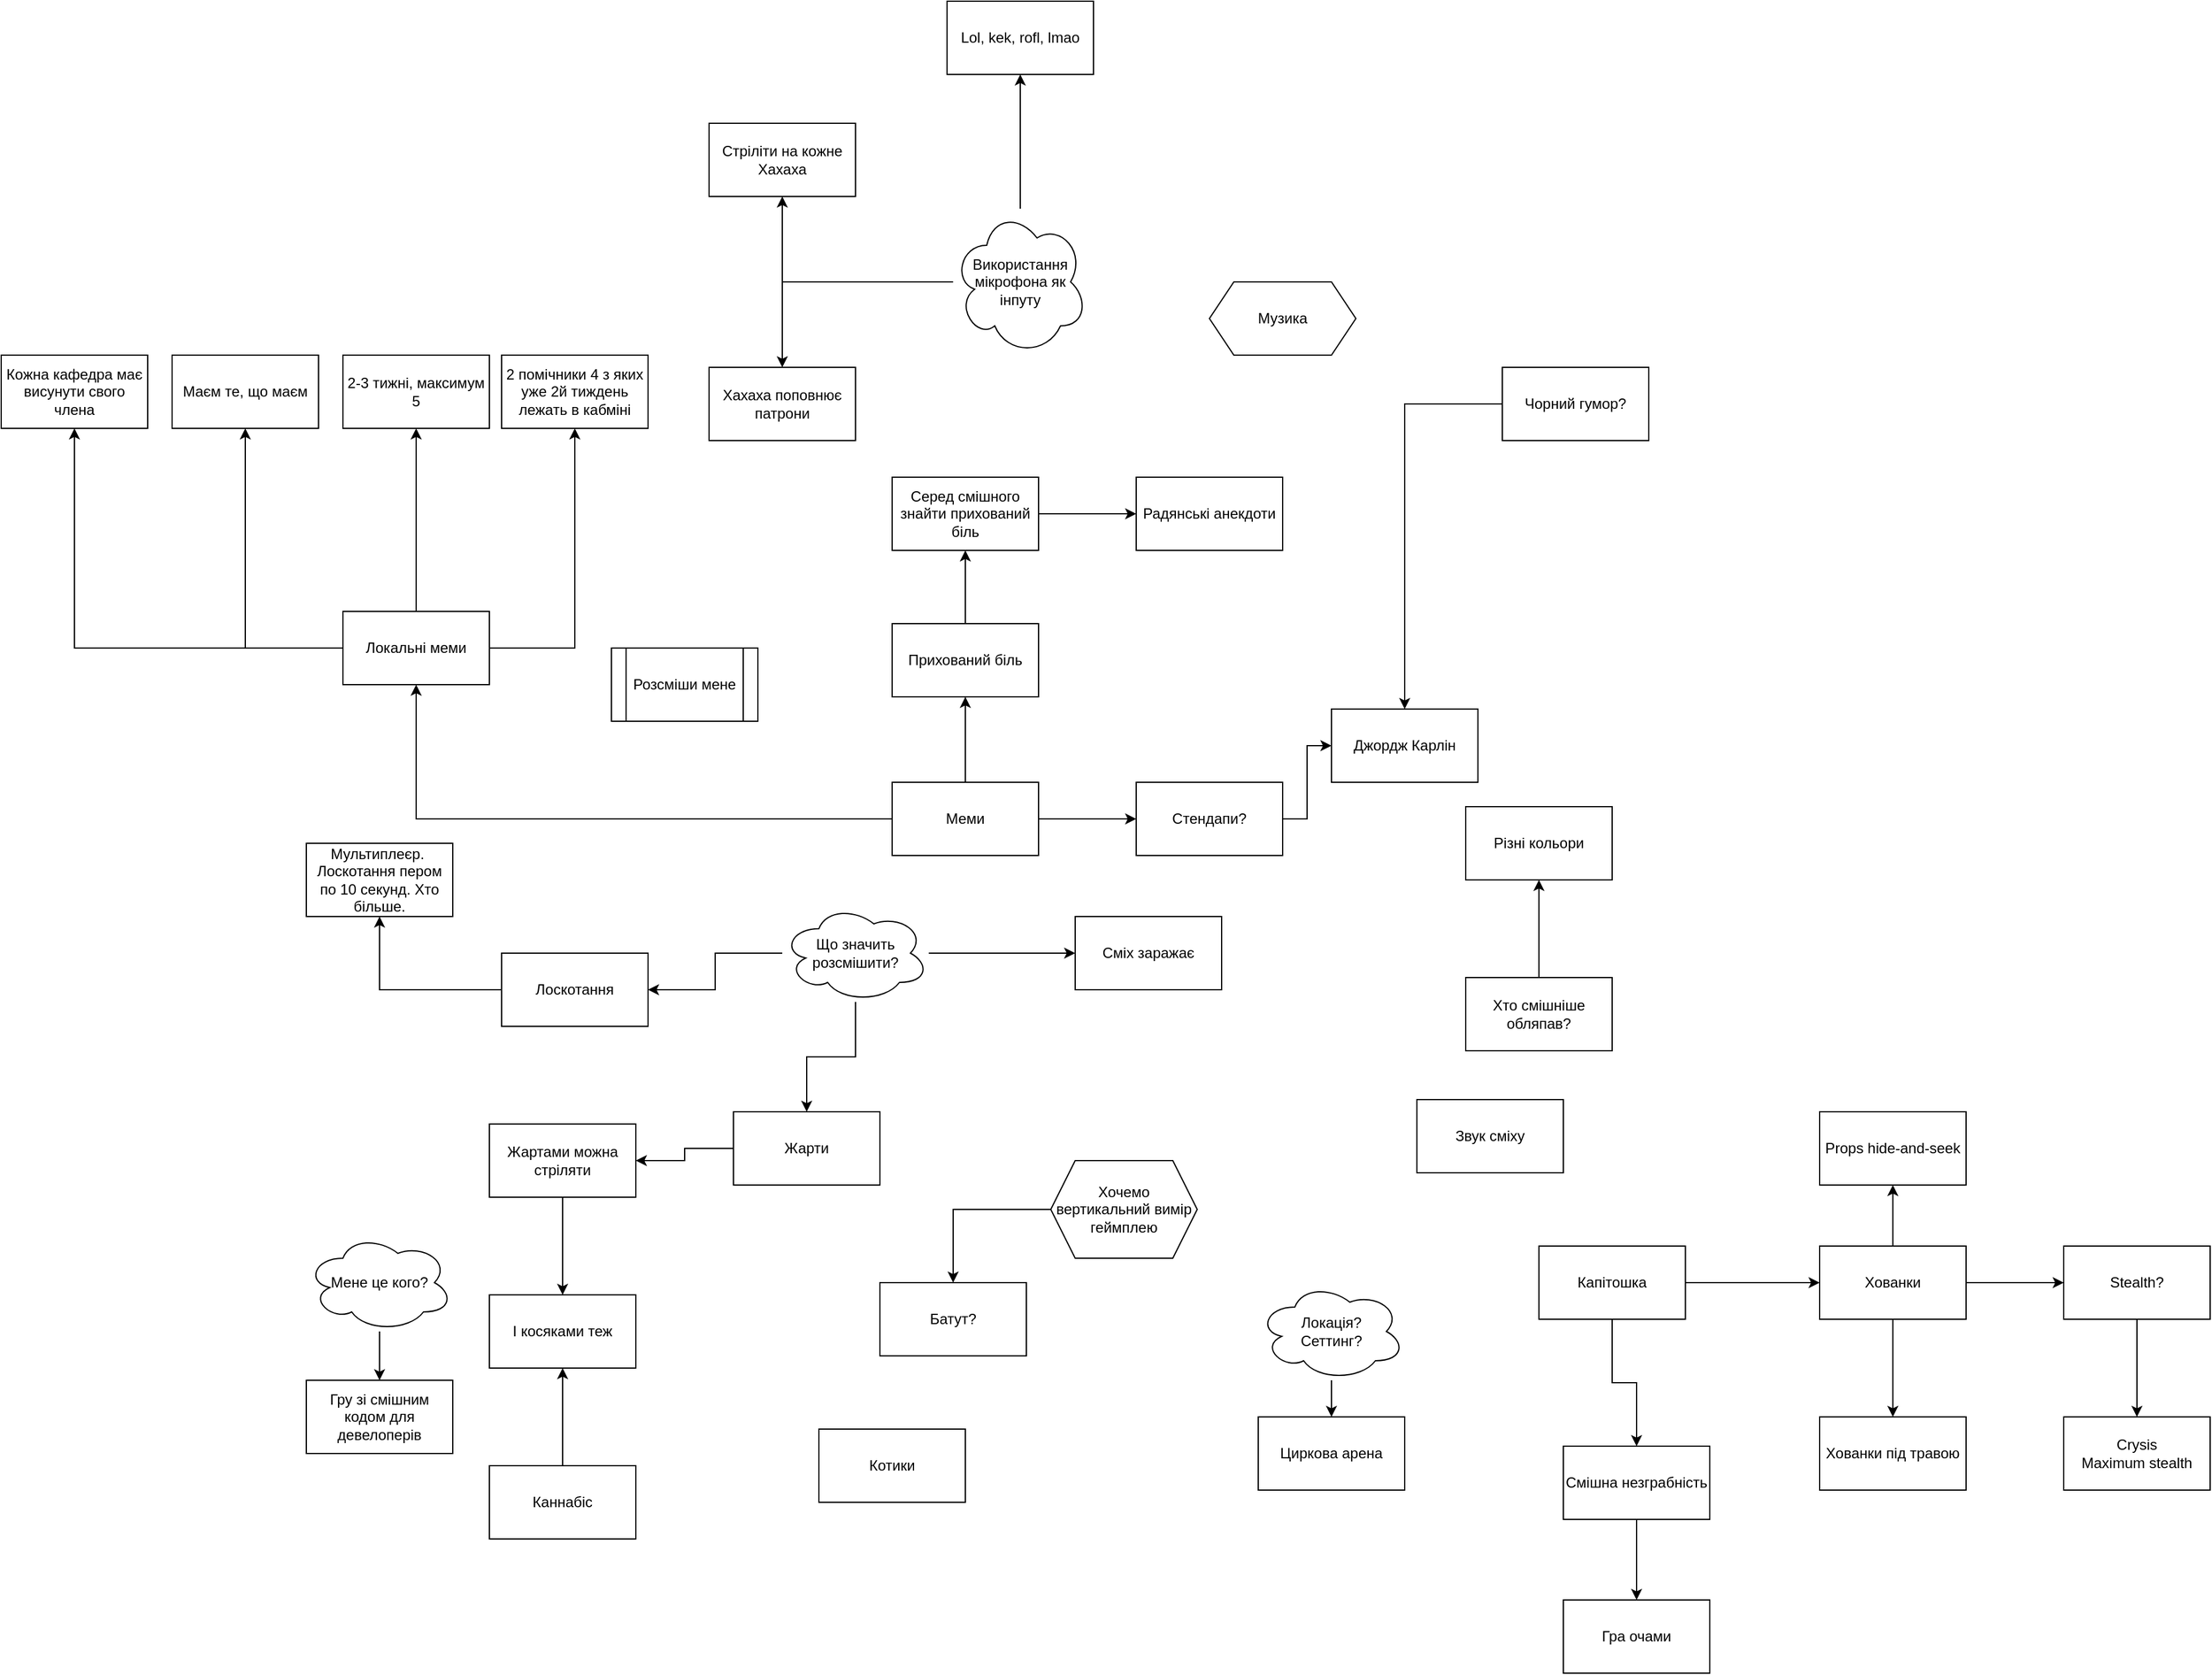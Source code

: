 <mxfile version="21.5.0" type="device">
  <diagram name="Page-1" id="KfN3-ES_ZNWc4N_3WJaF">
    <mxGraphModel dx="2922" dy="1833" grid="1" gridSize="10" guides="1" tooltips="1" connect="1" arrows="1" fold="1" page="1" pageScale="1" pageWidth="1169" pageHeight="827" math="0" shadow="0">
      <root>
        <mxCell id="0" />
        <mxCell id="1" parent="0" />
        <mxCell id="_0yapwOF6thnZx6yAsIb-8" style="edgeStyle=orthogonalEdgeStyle;rounded=0;orthogonalLoop=1;jettySize=auto;html=1;" edge="1" parent="1" source="_0yapwOF6thnZx6yAsIb-2" target="_0yapwOF6thnZx6yAsIb-9">
          <mxGeometry relative="1" as="geometry">
            <mxPoint x="340" y="-50.0" as="targetPoint" />
          </mxGeometry>
        </mxCell>
        <mxCell id="_0yapwOF6thnZx6yAsIb-2" value="Лоскотання" style="whiteSpace=wrap;html=1;" vertex="1" parent="1">
          <mxGeometry x="190" y="10" width="120" height="60" as="geometry" />
        </mxCell>
        <mxCell id="_0yapwOF6thnZx6yAsIb-4" value="Звук сміху" style="whiteSpace=wrap;html=1;" vertex="1" parent="1">
          <mxGeometry x="940" y="130" width="120" height="60" as="geometry" />
        </mxCell>
        <mxCell id="_0yapwOF6thnZx6yAsIb-7" style="rounded=0;orthogonalLoop=1;jettySize=auto;html=1;" edge="1" parent="1" source="_0yapwOF6thnZx6yAsIb-5" target="_0yapwOF6thnZx6yAsIb-6">
          <mxGeometry relative="1" as="geometry" />
        </mxCell>
        <mxCell id="_0yapwOF6thnZx6yAsIb-5" value="Мене це кого?" style="ellipse;shape=cloud;whiteSpace=wrap;html=1;" vertex="1" parent="1">
          <mxGeometry x="30" y="240" width="120" height="80" as="geometry" />
        </mxCell>
        <UserObject label="Гру зі смішним кодом для девелоперів" link="https://www.reddit.com/r/ProgrammerHumor/comments/9axy74/the_wonders_of_c/?rdt=42821" id="_0yapwOF6thnZx6yAsIb-6">
          <mxCell style="whiteSpace=wrap;html=1;" vertex="1" parent="1">
            <mxGeometry x="30" y="360" width="120" height="60" as="geometry" />
          </mxCell>
        </UserObject>
        <mxCell id="_0yapwOF6thnZx6yAsIb-9" value="Мультиплеєр.&amp;nbsp;&lt;br&gt;Лоскотання пером по 10 секунд. Хто більше." style="rounded=0;whiteSpace=wrap;html=1;" vertex="1" parent="1">
          <mxGeometry x="30" y="-80" width="120" height="60" as="geometry" />
        </mxCell>
        <mxCell id="_0yapwOF6thnZx6yAsIb-13" value="" style="edgeStyle=orthogonalEdgeStyle;rounded=0;orthogonalLoop=1;jettySize=auto;html=1;" edge="1" parent="1" source="_0yapwOF6thnZx6yAsIb-11" target="_0yapwOF6thnZx6yAsIb-12">
          <mxGeometry relative="1" as="geometry" />
        </mxCell>
        <mxCell id="_0yapwOF6thnZx6yAsIb-11" value="Локація?&lt;br&gt;Сеттинг?" style="ellipse;shape=cloud;whiteSpace=wrap;html=1;" vertex="1" parent="1">
          <mxGeometry x="810" y="280" width="120" height="80" as="geometry" />
        </mxCell>
        <mxCell id="_0yapwOF6thnZx6yAsIb-12" value="Циркова арена" style="whiteSpace=wrap;html=1;" vertex="1" parent="1">
          <mxGeometry x="810" y="390" width="120" height="60" as="geometry" />
        </mxCell>
        <mxCell id="_0yapwOF6thnZx6yAsIb-14" value="Батут?" style="whiteSpace=wrap;html=1;" vertex="1" parent="1">
          <mxGeometry x="500" y="280" width="120" height="60" as="geometry" />
        </mxCell>
        <mxCell id="_0yapwOF6thnZx6yAsIb-16" style="edgeStyle=orthogonalEdgeStyle;rounded=0;orthogonalLoop=1;jettySize=auto;html=1;" edge="1" parent="1" source="_0yapwOF6thnZx6yAsIb-15" target="_0yapwOF6thnZx6yAsIb-14">
          <mxGeometry relative="1" as="geometry" />
        </mxCell>
        <mxCell id="_0yapwOF6thnZx6yAsIb-15" value="Хочемо вертикальний вимір геймплею" style="shape=hexagon;perimeter=hexagonPerimeter2;whiteSpace=wrap;html=1;fixedSize=1;" vertex="1" parent="1">
          <mxGeometry x="640" y="180" width="120" height="80" as="geometry" />
        </mxCell>
        <mxCell id="_0yapwOF6thnZx6yAsIb-19" style="edgeStyle=orthogonalEdgeStyle;rounded=0;orthogonalLoop=1;jettySize=auto;html=1;" edge="1" parent="1" source="_0yapwOF6thnZx6yAsIb-68" target="_0yapwOF6thnZx6yAsIb-20">
          <mxGeometry relative="1" as="geometry">
            <mxPoint x="950" y="-40" as="targetPoint" />
            <mxPoint x="1040" y="20" as="sourcePoint" />
          </mxGeometry>
        </mxCell>
        <mxCell id="_0yapwOF6thnZx6yAsIb-20" value="Різні кольори" style="whiteSpace=wrap;html=1;" vertex="1" parent="1">
          <mxGeometry x="980" y="-110" width="120" height="60" as="geometry" />
        </mxCell>
        <mxCell id="_0yapwOF6thnZx6yAsIb-29" value="" style="edgeStyle=orthogonalEdgeStyle;rounded=0;orthogonalLoop=1;jettySize=auto;html=1;" edge="1" parent="1" source="_0yapwOF6thnZx6yAsIb-21" target="_0yapwOF6thnZx6yAsIb-28">
          <mxGeometry relative="1" as="geometry" />
        </mxCell>
        <mxCell id="_0yapwOF6thnZx6yAsIb-35" value="" style="edgeStyle=orthogonalEdgeStyle;rounded=0;orthogonalLoop=1;jettySize=auto;html=1;" edge="1" parent="1" source="_0yapwOF6thnZx6yAsIb-21" target="_0yapwOF6thnZx6yAsIb-34">
          <mxGeometry relative="1" as="geometry" />
        </mxCell>
        <mxCell id="_0yapwOF6thnZx6yAsIb-21" value="Меми" style="whiteSpace=wrap;html=1;" vertex="1" parent="1">
          <mxGeometry x="510" y="-130" width="120" height="60" as="geometry" />
        </mxCell>
        <mxCell id="_0yapwOF6thnZx6yAsIb-22" value="Котики" style="whiteSpace=wrap;html=1;" vertex="1" parent="1">
          <mxGeometry x="450" y="400" width="120" height="60" as="geometry" />
        </mxCell>
        <mxCell id="_0yapwOF6thnZx6yAsIb-50" style="edgeStyle=orthogonalEdgeStyle;rounded=0;orthogonalLoop=1;jettySize=auto;html=1;" edge="1" parent="1" source="_0yapwOF6thnZx6yAsIb-24" target="_0yapwOF6thnZx6yAsIb-48">
          <mxGeometry relative="1" as="geometry" />
        </mxCell>
        <mxCell id="_0yapwOF6thnZx6yAsIb-24" value="Каннабіс" style="whiteSpace=wrap;html=1;" vertex="1" parent="1">
          <mxGeometry x="180" y="430" width="120" height="60" as="geometry" />
        </mxCell>
        <mxCell id="_0yapwOF6thnZx6yAsIb-25" value="Розсміши мене" style="shape=process;whiteSpace=wrap;html=1;backgroundOutline=1;" vertex="1" parent="1">
          <mxGeometry x="280" y="-240" width="120" height="60" as="geometry" />
        </mxCell>
        <mxCell id="_0yapwOF6thnZx6yAsIb-79" value="" style="edgeStyle=orthogonalEdgeStyle;rounded=0;orthogonalLoop=1;jettySize=auto;html=1;" edge="1" parent="1" source="_0yapwOF6thnZx6yAsIb-26" target="_0yapwOF6thnZx6yAsIb-78">
          <mxGeometry relative="1" as="geometry" />
        </mxCell>
        <mxCell id="_0yapwOF6thnZx6yAsIb-81" style="edgeStyle=orthogonalEdgeStyle;rounded=0;orthogonalLoop=1;jettySize=auto;html=1;" edge="1" parent="1" source="_0yapwOF6thnZx6yAsIb-26" target="_0yapwOF6thnZx6yAsIb-80">
          <mxGeometry relative="1" as="geometry" />
        </mxCell>
        <mxCell id="_0yapwOF6thnZx6yAsIb-26" value="Капітошка" style="whiteSpace=wrap;html=1;" vertex="1" parent="1">
          <mxGeometry x="1040" y="250" width="120" height="60" as="geometry" />
        </mxCell>
        <mxCell id="_0yapwOF6thnZx6yAsIb-38" style="edgeStyle=orthogonalEdgeStyle;rounded=0;orthogonalLoop=1;jettySize=auto;html=1;" edge="1" parent="1" source="_0yapwOF6thnZx6yAsIb-27" target="_0yapwOF6thnZx6yAsIb-36">
          <mxGeometry relative="1" as="geometry" />
        </mxCell>
        <mxCell id="_0yapwOF6thnZx6yAsIb-27" value="Чорний гумор?&lt;br&gt;" style="whiteSpace=wrap;html=1;" vertex="1" parent="1">
          <mxGeometry x="1010" y="-470" width="120" height="60" as="geometry" />
        </mxCell>
        <mxCell id="_0yapwOF6thnZx6yAsIb-31" value="" style="edgeStyle=orthogonalEdgeStyle;rounded=0;orthogonalLoop=1;jettySize=auto;html=1;" edge="1" parent="1" source="_0yapwOF6thnZx6yAsIb-28" target="_0yapwOF6thnZx6yAsIb-30">
          <mxGeometry relative="1" as="geometry" />
        </mxCell>
        <mxCell id="_0yapwOF6thnZx6yAsIb-28" value="Прихований біль" style="whiteSpace=wrap;html=1;" vertex="1" parent="1">
          <mxGeometry x="510" y="-260" width="120" height="60" as="geometry" />
        </mxCell>
        <mxCell id="_0yapwOF6thnZx6yAsIb-33" value="" style="edgeStyle=orthogonalEdgeStyle;rounded=0;orthogonalLoop=1;jettySize=auto;html=1;" edge="1" parent="1" source="_0yapwOF6thnZx6yAsIb-30" target="_0yapwOF6thnZx6yAsIb-32">
          <mxGeometry relative="1" as="geometry" />
        </mxCell>
        <mxCell id="_0yapwOF6thnZx6yAsIb-30" value="Серед смішного знайти прихований біль" style="whiteSpace=wrap;html=1;" vertex="1" parent="1">
          <mxGeometry x="510" y="-380" width="120" height="60" as="geometry" />
        </mxCell>
        <mxCell id="_0yapwOF6thnZx6yAsIb-32" value="Радянські анекдоти" style="whiteSpace=wrap;html=1;" vertex="1" parent="1">
          <mxGeometry x="710" y="-380" width="120" height="60" as="geometry" />
        </mxCell>
        <mxCell id="_0yapwOF6thnZx6yAsIb-37" value="" style="edgeStyle=orthogonalEdgeStyle;rounded=0;orthogonalLoop=1;jettySize=auto;html=1;" edge="1" parent="1" source="_0yapwOF6thnZx6yAsIb-34" target="_0yapwOF6thnZx6yAsIb-36">
          <mxGeometry relative="1" as="geometry" />
        </mxCell>
        <mxCell id="_0yapwOF6thnZx6yAsIb-34" value="Стендапи?" style="whiteSpace=wrap;html=1;" vertex="1" parent="1">
          <mxGeometry x="710" y="-130" width="120" height="60" as="geometry" />
        </mxCell>
        <mxCell id="_0yapwOF6thnZx6yAsIb-36" value="Джордж Карлін" style="whiteSpace=wrap;html=1;" vertex="1" parent="1">
          <mxGeometry x="870" y="-190" width="120" height="60" as="geometry" />
        </mxCell>
        <mxCell id="_0yapwOF6thnZx6yAsIb-40" style="edgeStyle=orthogonalEdgeStyle;rounded=0;orthogonalLoop=1;jettySize=auto;html=1;" edge="1" parent="1" source="_0yapwOF6thnZx6yAsIb-39" target="_0yapwOF6thnZx6yAsIb-2">
          <mxGeometry relative="1" as="geometry" />
        </mxCell>
        <mxCell id="_0yapwOF6thnZx6yAsIb-42" value="" style="edgeStyle=orthogonalEdgeStyle;rounded=0;orthogonalLoop=1;jettySize=auto;html=1;" edge="1" parent="1" source="_0yapwOF6thnZx6yAsIb-39" target="_0yapwOF6thnZx6yAsIb-41">
          <mxGeometry relative="1" as="geometry" />
        </mxCell>
        <mxCell id="_0yapwOF6thnZx6yAsIb-44" style="edgeStyle=orthogonalEdgeStyle;rounded=0;orthogonalLoop=1;jettySize=auto;html=1;" edge="1" parent="1" source="_0yapwOF6thnZx6yAsIb-39" target="_0yapwOF6thnZx6yAsIb-43">
          <mxGeometry relative="1" as="geometry" />
        </mxCell>
        <mxCell id="_0yapwOF6thnZx6yAsIb-39" value="Що значить розсмішити?" style="ellipse;shape=cloud;whiteSpace=wrap;html=1;" vertex="1" parent="1">
          <mxGeometry x="420" y="-30" width="120" height="80" as="geometry" />
        </mxCell>
        <mxCell id="_0yapwOF6thnZx6yAsIb-46" value="" style="edgeStyle=orthogonalEdgeStyle;rounded=0;orthogonalLoop=1;jettySize=auto;html=1;" edge="1" parent="1" source="_0yapwOF6thnZx6yAsIb-41" target="_0yapwOF6thnZx6yAsIb-45">
          <mxGeometry relative="1" as="geometry" />
        </mxCell>
        <mxCell id="_0yapwOF6thnZx6yAsIb-41" value="Жарти" style="whiteSpace=wrap;html=1;" vertex="1" parent="1">
          <mxGeometry x="380" y="140" width="120" height="60" as="geometry" />
        </mxCell>
        <mxCell id="_0yapwOF6thnZx6yAsIb-43" value="Сміх заражає" style="whiteSpace=wrap;html=1;" vertex="1" parent="1">
          <mxGeometry x="660" y="-20" width="120" height="60" as="geometry" />
        </mxCell>
        <mxCell id="_0yapwOF6thnZx6yAsIb-49" value="" style="edgeStyle=orthogonalEdgeStyle;rounded=0;orthogonalLoop=1;jettySize=auto;html=1;" edge="1" parent="1" source="_0yapwOF6thnZx6yAsIb-45" target="_0yapwOF6thnZx6yAsIb-48">
          <mxGeometry relative="1" as="geometry" />
        </mxCell>
        <mxCell id="_0yapwOF6thnZx6yAsIb-45" value="Жартами можна стріляти" style="whiteSpace=wrap;html=1;" vertex="1" parent="1">
          <mxGeometry x="180" y="150" width="120" height="60" as="geometry" />
        </mxCell>
        <mxCell id="_0yapwOF6thnZx6yAsIb-48" value="І косяками теж" style="whiteSpace=wrap;html=1;" vertex="1" parent="1">
          <mxGeometry x="180" y="290" width="120" height="60" as="geometry" />
        </mxCell>
        <mxCell id="_0yapwOF6thnZx6yAsIb-54" value="" style="edgeStyle=orthogonalEdgeStyle;rounded=0;orthogonalLoop=1;jettySize=auto;html=1;" edge="1" parent="1" source="_0yapwOF6thnZx6yAsIb-21" target="_0yapwOF6thnZx6yAsIb-53">
          <mxGeometry relative="1" as="geometry">
            <mxPoint x="130.0" y="-290" as="targetPoint" />
            <mxPoint x="510" y="-100" as="sourcePoint" />
          </mxGeometry>
        </mxCell>
        <mxCell id="_0yapwOF6thnZx6yAsIb-58" style="edgeStyle=orthogonalEdgeStyle;rounded=0;orthogonalLoop=1;jettySize=auto;html=1;" edge="1" parent="1" source="_0yapwOF6thnZx6yAsIb-53" target="_0yapwOF6thnZx6yAsIb-56">
          <mxGeometry relative="1" as="geometry" />
        </mxCell>
        <mxCell id="_0yapwOF6thnZx6yAsIb-59" style="edgeStyle=orthogonalEdgeStyle;rounded=0;orthogonalLoop=1;jettySize=auto;html=1;" edge="1" parent="1" source="_0yapwOF6thnZx6yAsIb-53" target="_0yapwOF6thnZx6yAsIb-55">
          <mxGeometry relative="1" as="geometry" />
        </mxCell>
        <mxCell id="_0yapwOF6thnZx6yAsIb-70" style="edgeStyle=orthogonalEdgeStyle;rounded=0;orthogonalLoop=1;jettySize=auto;html=1;" edge="1" parent="1" source="_0yapwOF6thnZx6yAsIb-53" target="_0yapwOF6thnZx6yAsIb-69">
          <mxGeometry relative="1" as="geometry" />
        </mxCell>
        <mxCell id="_0yapwOF6thnZx6yAsIb-75" style="edgeStyle=orthogonalEdgeStyle;rounded=0;orthogonalLoop=1;jettySize=auto;html=1;" edge="1" parent="1" source="_0yapwOF6thnZx6yAsIb-53" target="_0yapwOF6thnZx6yAsIb-74">
          <mxGeometry relative="1" as="geometry" />
        </mxCell>
        <mxCell id="_0yapwOF6thnZx6yAsIb-53" value="Локальні меми" style="whiteSpace=wrap;html=1;" vertex="1" parent="1">
          <mxGeometry x="60" y="-270" width="120" height="60" as="geometry" />
        </mxCell>
        <mxCell id="_0yapwOF6thnZx6yAsIb-55" value="2 помічники 4 з яких уже 2й тиждень лежать в кабміні" style="whiteSpace=wrap;html=1;" vertex="1" parent="1">
          <mxGeometry x="190" y="-480" width="120" height="60" as="geometry" />
        </mxCell>
        <mxCell id="_0yapwOF6thnZx6yAsIb-56" value="2-3 тижні, максимум 5" style="whiteSpace=wrap;html=1;" vertex="1" parent="1">
          <mxGeometry x="60" y="-480" width="120" height="60" as="geometry" />
        </mxCell>
        <mxCell id="_0yapwOF6thnZx6yAsIb-63" value="" style="edgeStyle=orthogonalEdgeStyle;rounded=0;orthogonalLoop=1;jettySize=auto;html=1;" edge="1" parent="1" source="_0yapwOF6thnZx6yAsIb-61" target="_0yapwOF6thnZx6yAsIb-62">
          <mxGeometry relative="1" as="geometry" />
        </mxCell>
        <mxCell id="_0yapwOF6thnZx6yAsIb-67" style="edgeStyle=orthogonalEdgeStyle;rounded=0;orthogonalLoop=1;jettySize=auto;html=1;" edge="1" parent="1" source="_0yapwOF6thnZx6yAsIb-61" target="_0yapwOF6thnZx6yAsIb-64">
          <mxGeometry relative="1" as="geometry" />
        </mxCell>
        <mxCell id="_0yapwOF6thnZx6yAsIb-72" value="" style="edgeStyle=orthogonalEdgeStyle;rounded=0;orthogonalLoop=1;jettySize=auto;html=1;" edge="1" parent="1" source="_0yapwOF6thnZx6yAsIb-61" target="_0yapwOF6thnZx6yAsIb-71">
          <mxGeometry relative="1" as="geometry" />
        </mxCell>
        <mxCell id="_0yapwOF6thnZx6yAsIb-61" value="Використання мікрофона&amp;nbsp;як інпуту" style="ellipse;shape=cloud;whiteSpace=wrap;html=1;" vertex="1" parent="1">
          <mxGeometry x="560" y="-600" width="110" height="120" as="geometry" />
        </mxCell>
        <mxCell id="_0yapwOF6thnZx6yAsIb-62" value="Стріліти на кожне Хахаха" style="whiteSpace=wrap;html=1;" vertex="1" parent="1">
          <mxGeometry x="360" y="-670" width="120" height="60" as="geometry" />
        </mxCell>
        <mxCell id="_0yapwOF6thnZx6yAsIb-64" value="Хахаха поповнює патрони" style="whiteSpace=wrap;html=1;" vertex="1" parent="1">
          <mxGeometry x="360" y="-470" width="120" height="60" as="geometry" />
        </mxCell>
        <mxCell id="_0yapwOF6thnZx6yAsIb-66" value="Музика" style="shape=hexagon;perimeter=hexagonPerimeter2;whiteSpace=wrap;html=1;fixedSize=1;size=20;" vertex="1" parent="1">
          <mxGeometry x="770" y="-540" width="120" height="60" as="geometry" />
        </mxCell>
        <mxCell id="_0yapwOF6thnZx6yAsIb-68" value="Хто смішніше обляпав?" style="whiteSpace=wrap;html=1;" vertex="1" parent="1">
          <mxGeometry x="980" y="30" width="120" height="60" as="geometry" />
        </mxCell>
        <mxCell id="_0yapwOF6thnZx6yAsIb-69" value="Маєм те, що маєм" style="whiteSpace=wrap;html=1;" vertex="1" parent="1">
          <mxGeometry x="-80" y="-480" width="120" height="60" as="geometry" />
        </mxCell>
        <mxCell id="_0yapwOF6thnZx6yAsIb-71" value="Lol, kek, rofl, lmao" style="whiteSpace=wrap;html=1;" vertex="1" parent="1">
          <mxGeometry x="555" y="-770" width="120" height="60" as="geometry" />
        </mxCell>
        <mxCell id="_0yapwOF6thnZx6yAsIb-74" value="Кожна кафедра має висунути свого члена" style="whiteSpace=wrap;html=1;" vertex="1" parent="1">
          <mxGeometry x="-220" y="-480" width="120" height="60" as="geometry" />
        </mxCell>
        <mxCell id="_0yapwOF6thnZx6yAsIb-76" value="Гра очами" style="whiteSpace=wrap;html=1;" vertex="1" parent="1">
          <mxGeometry x="1060" y="540" width="120" height="60" as="geometry" />
        </mxCell>
        <mxCell id="_0yapwOF6thnZx6yAsIb-84" value="" style="edgeStyle=orthogonalEdgeStyle;rounded=0;orthogonalLoop=1;jettySize=auto;html=1;" edge="1" parent="1" source="_0yapwOF6thnZx6yAsIb-78" target="_0yapwOF6thnZx6yAsIb-83">
          <mxGeometry relative="1" as="geometry" />
        </mxCell>
        <mxCell id="_0yapwOF6thnZx6yAsIb-86" value="" style="edgeStyle=orthogonalEdgeStyle;rounded=0;orthogonalLoop=1;jettySize=auto;html=1;" edge="1" parent="1" source="_0yapwOF6thnZx6yAsIb-78" target="_0yapwOF6thnZx6yAsIb-85">
          <mxGeometry relative="1" as="geometry" />
        </mxCell>
        <mxCell id="_0yapwOF6thnZx6yAsIb-90" value="" style="edgeStyle=orthogonalEdgeStyle;rounded=0;orthogonalLoop=1;jettySize=auto;html=1;" edge="1" parent="1" source="_0yapwOF6thnZx6yAsIb-78" target="_0yapwOF6thnZx6yAsIb-89">
          <mxGeometry relative="1" as="geometry" />
        </mxCell>
        <mxCell id="_0yapwOF6thnZx6yAsIb-78" value="Хованки" style="whiteSpace=wrap;html=1;" vertex="1" parent="1">
          <mxGeometry x="1270" y="250" width="120" height="60" as="geometry" />
        </mxCell>
        <mxCell id="_0yapwOF6thnZx6yAsIb-82" style="edgeStyle=orthogonalEdgeStyle;rounded=0;orthogonalLoop=1;jettySize=auto;html=1;" edge="1" parent="1" source="_0yapwOF6thnZx6yAsIb-80" target="_0yapwOF6thnZx6yAsIb-76">
          <mxGeometry relative="1" as="geometry" />
        </mxCell>
        <mxCell id="_0yapwOF6thnZx6yAsIb-80" value="Смішна незграбність" style="whiteSpace=wrap;html=1;" vertex="1" parent="1">
          <mxGeometry x="1060" y="414" width="120" height="60" as="geometry" />
        </mxCell>
        <mxCell id="_0yapwOF6thnZx6yAsIb-83" value="Props hide-and-seek" style="whiteSpace=wrap;html=1;" vertex="1" parent="1">
          <mxGeometry x="1270" y="140" width="120" height="60" as="geometry" />
        </mxCell>
        <mxCell id="_0yapwOF6thnZx6yAsIb-88" value="" style="edgeStyle=orthogonalEdgeStyle;rounded=0;orthogonalLoop=1;jettySize=auto;html=1;" edge="1" parent="1" source="_0yapwOF6thnZx6yAsIb-85" target="_0yapwOF6thnZx6yAsIb-87">
          <mxGeometry relative="1" as="geometry" />
        </mxCell>
        <mxCell id="_0yapwOF6thnZx6yAsIb-85" value="Stealth?" style="whiteSpace=wrap;html=1;" vertex="1" parent="1">
          <mxGeometry x="1470" y="250" width="120" height="60" as="geometry" />
        </mxCell>
        <mxCell id="_0yapwOF6thnZx6yAsIb-87" value="Crysis&lt;br&gt;Maximum stealth" style="whiteSpace=wrap;html=1;" vertex="1" parent="1">
          <mxGeometry x="1470" y="390" width="120" height="60" as="geometry" />
        </mxCell>
        <mxCell id="_0yapwOF6thnZx6yAsIb-89" value="Хованки під травою" style="whiteSpace=wrap;html=1;" vertex="1" parent="1">
          <mxGeometry x="1270" y="390" width="120" height="60" as="geometry" />
        </mxCell>
      </root>
    </mxGraphModel>
  </diagram>
</mxfile>
